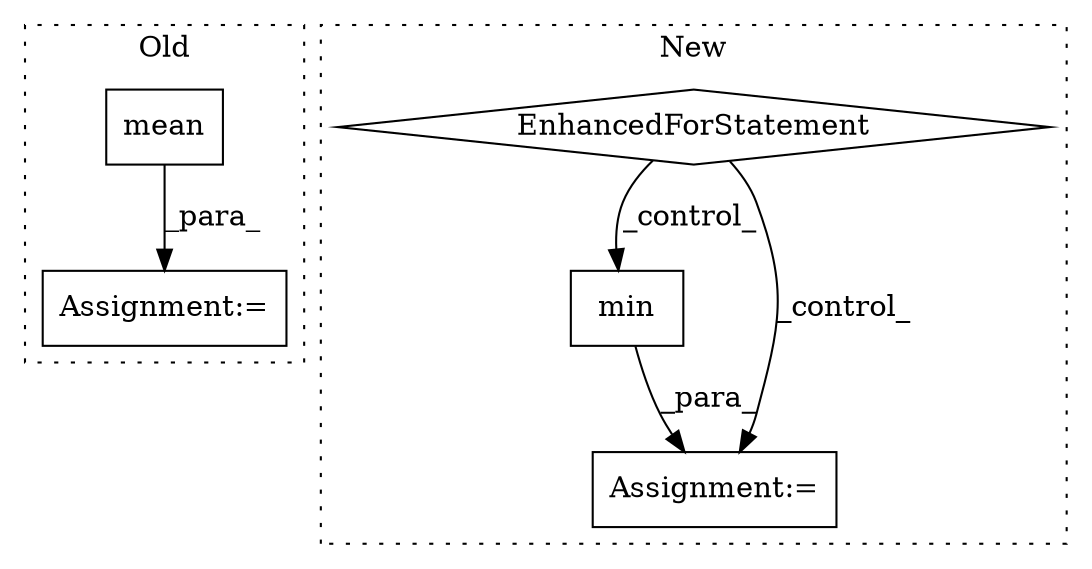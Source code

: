 digraph G {
subgraph cluster0 {
1 [label="mean" a="32" s="1357,1394" l="5,1" shape="box"];
4 [label="Assignment:=" a="7" s="1335" l="1" shape="box"];
label = "Old";
style="dotted";
}
subgraph cluster1 {
2 [label="min" a="32" s="1191,1212" l="4,1" shape="box"];
3 [label="Assignment:=" a="7" s="1190" l="1" shape="box"];
5 [label="EnhancedForStatement" a="70" s="1114,1179" l="53,2" shape="diamond"];
label = "New";
style="dotted";
}
1 -> 4 [label="_para_"];
2 -> 3 [label="_para_"];
5 -> 2 [label="_control_"];
5 -> 3 [label="_control_"];
}